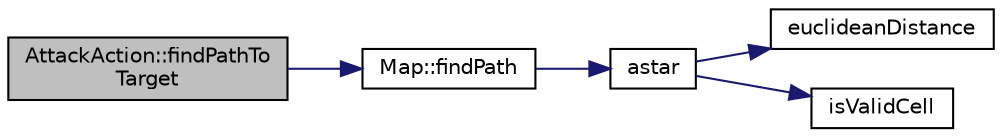 digraph "AttackAction::findPathToTarget"
{
 // LATEX_PDF_SIZE
  edge [fontname="Helvetica",fontsize="10",labelfontname="Helvetica",labelfontsize="10"];
  node [fontname="Helvetica",fontsize="10",shape=record];
  rankdir="LR";
  Node1 [label="AttackAction::findPathTo\lTarget",height=0.2,width=0.4,color="black", fillcolor="grey75", style="filled", fontcolor="black",tooltip="Finds a path to the target."];
  Node1 -> Node2 [color="midnightblue",fontsize="10",style="solid",fontname="Helvetica"];
  Node2 [label="Map::findPath",height=0.2,width=0.4,color="black", fillcolor="white", style="filled",URL="$classMap.html#a693fa7c9f08dfb26f74afce62d795b59",tooltip="Finds a path from start to end."];
  Node2 -> Node3 [color="midnightblue",fontsize="10",style="solid",fontname="Helvetica"];
  Node3 [label="astar",height=0.2,width=0.4,color="black", fillcolor="white", style="filled",URL="$server_2src_2world_2Utils_8cpp.html#ac2a70af5436b8b68792d3d467a42cc98",tooltip="A-star algorithm made to work with the access map format. Allows diagonal movement and has a heuristi..."];
  Node3 -> Node4 [color="midnightblue",fontsize="10",style="solid",fontname="Helvetica"];
  Node4 [label="euclideanDistance",height=0.2,width=0.4,color="black", fillcolor="white", style="filled",URL="$server_2src_2world_2Utils_8cpp.html#a301851ebbe7e47130cde965d54a9b220",tooltip="Calculate the euclidean distance between two points."];
  Node3 -> Node5 [color="midnightblue",fontsize="10",style="solid",fontname="Helvetica"];
  Node5 [label="isValidCell",height=0.2,width=0.4,color="black", fillcolor="white", style="filled",URL="$server_2src_2world_2Utils_8cpp.html#a1e58627f4f02de892dd1d1931b08243f",tooltip="Check if cell is valid and accessible from given direction."];
}
